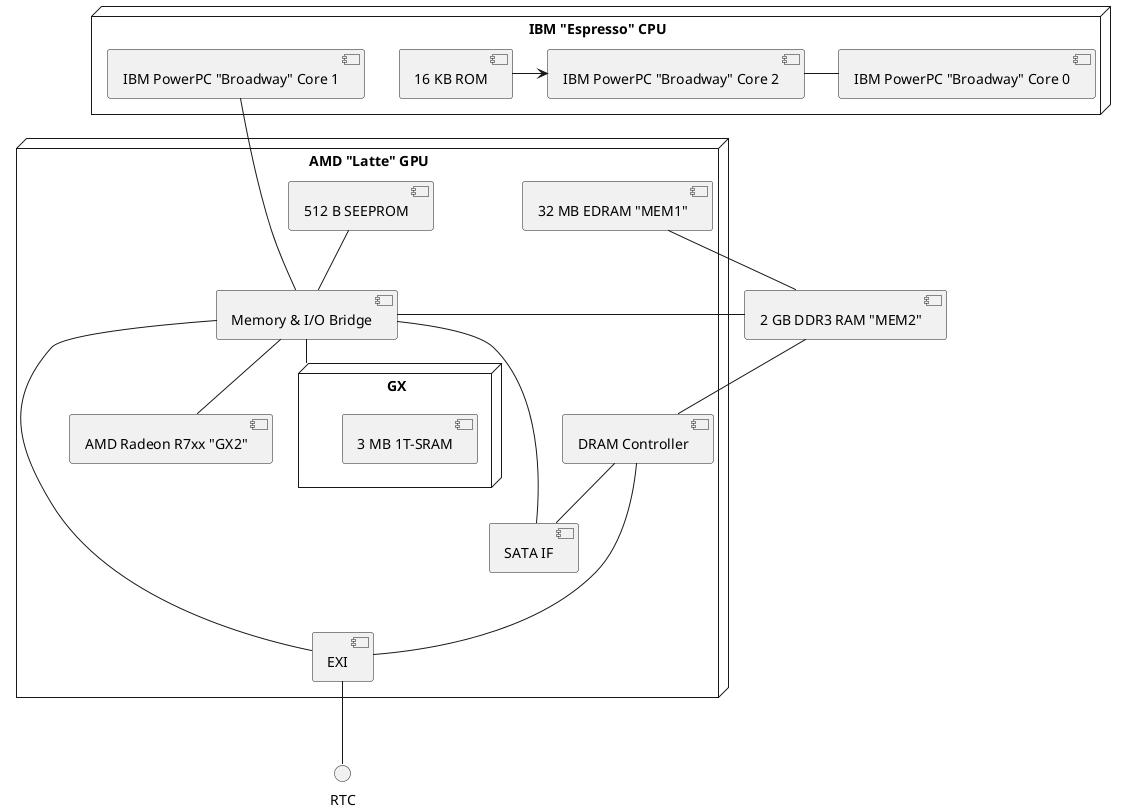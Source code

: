 @startuml

node "IBM "Espresso" CPU" as ibm {
  [IBM PowerPC "Broadway" Core 0] as core0
  [IBM PowerPC "Broadway" Core 1] as core1
  [IBM PowerPC "Broadway" Core 2] as core2

  [16 KB ROM] as rom

  core2 - core0

  rom -> core2
}

node "AMD "Latte" GPU" as amd {
  [Memory & I/O Bridge] as mem
  [DRAM Controller] as dram
  [32 MB EDRAM "MEM1"] as edram
  [512 B SEEPROM] as prom

  [SATA IF] as sata
  [EXI] as exi

  node "GX" as gx {
    [3 MB 1T-SRAM]
  }

  [AMD Radeon R7xx "GX2"] as radeon

  mem -- gx
  mem -- radeon

  prom -- mem

  mem --- sata
  mem ---- exi

  dram -- sata
  dram -- exi
}

[2 GB DDR3 RAM "MEM2"] as ddr3

mem -u- ddr3
dram -- ddr3
edram -- ddr3

core1 --- mem

exi -- RTC

@enduml
